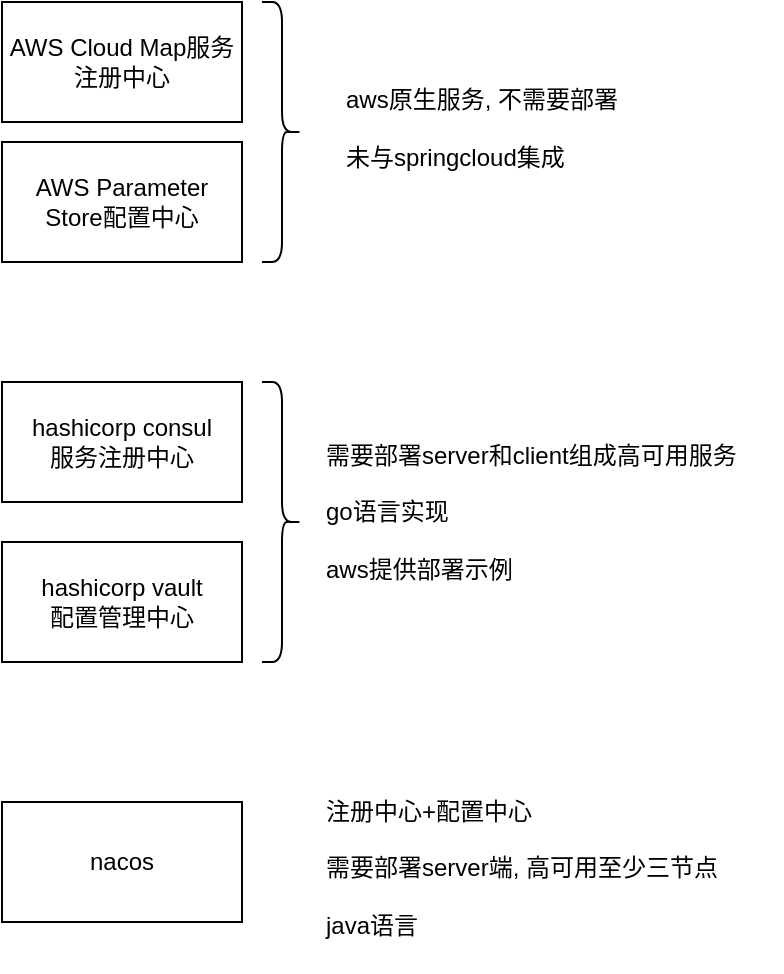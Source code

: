 <mxfile version="20.7.4" type="github">
  <diagram id="nmKlhyjXEk2Ih6iH253c" name="第 1 页">
    <mxGraphModel dx="976" dy="660" grid="1" gridSize="10" guides="1" tooltips="1" connect="1" arrows="1" fold="1" page="1" pageScale="1" pageWidth="827" pageHeight="1169" math="0" shadow="0">
      <root>
        <mxCell id="0" />
        <mxCell id="1" parent="0" />
        <mxCell id="GQdBluO_648FcDcBQcId-1" value="hashicorp vault&lt;br&gt;配置管理中心" style="rounded=0;whiteSpace=wrap;html=1;" parent="1" vertex="1">
          <mxGeometry x="120" y="310" width="120" height="60" as="geometry" />
        </mxCell>
        <mxCell id="GQdBluO_648FcDcBQcId-2" value="hashicorp consul&lt;br&gt;服务注册中心" style="rounded=0;whiteSpace=wrap;html=1;" parent="1" vertex="1">
          <mxGeometry x="120" y="230" width="120" height="60" as="geometry" />
        </mxCell>
        <mxCell id="GQdBluO_648FcDcBQcId-3" value="nacos" style="rounded=0;whiteSpace=wrap;html=1;" parent="1" vertex="1">
          <mxGeometry x="120" y="440" width="120" height="60" as="geometry" />
        </mxCell>
        <mxCell id="GQdBluO_648FcDcBQcId-6" value="AWS Cloud Map服务注册中心" style="rounded=0;whiteSpace=wrap;html=1;" parent="1" vertex="1">
          <mxGeometry x="120" y="40" width="120" height="60" as="geometry" />
        </mxCell>
        <mxCell id="GQdBluO_648FcDcBQcId-7" value="aws原生服务, 不需要部署&lt;br&gt;&lt;br&gt;未与springcloud集成" style="text;html=1;strokeColor=none;fillColor=none;align=left;verticalAlign=middle;whiteSpace=wrap;rounded=0;" parent="1" vertex="1">
          <mxGeometry x="290" y="60" width="160" height="85" as="geometry" />
        </mxCell>
        <mxCell id="GQdBluO_648FcDcBQcId-8" value="&lt;div style=&quot;&quot;&gt;需要部署server和client组成高可用服务&lt;/div&gt;&lt;div style=&quot;&quot;&gt;&lt;br&gt;&lt;/div&gt;&lt;div style=&quot;&quot;&gt;go语言实现&lt;/div&gt;&lt;div style=&quot;&quot;&gt;&lt;br&gt;&lt;/div&gt;&lt;div style=&quot;&quot;&gt;aws提供部署示例&lt;/div&gt;" style="text;html=1;strokeColor=none;fillColor=none;align=left;verticalAlign=middle;whiteSpace=wrap;rounded=0;" parent="1" vertex="1">
          <mxGeometry x="280" y="230" width="230" height="130" as="geometry" />
        </mxCell>
        <mxCell id="GQdBluO_648FcDcBQcId-9" value="" style="shape=curlyBracket;whiteSpace=wrap;html=1;rounded=1;flipH=1;" parent="1" vertex="1">
          <mxGeometry x="250" y="40" width="20" height="130" as="geometry" />
        </mxCell>
        <mxCell id="GQdBluO_648FcDcBQcId-10" value="" style="shape=curlyBracket;whiteSpace=wrap;html=1;rounded=1;flipH=1;" parent="1" vertex="1">
          <mxGeometry x="250" y="230" width="20" height="140" as="geometry" />
        </mxCell>
        <mxCell id="GQdBluO_648FcDcBQcId-12" value="AWS Parameter Store配置中心" style="rounded=0;whiteSpace=wrap;html=1;" parent="1" vertex="1">
          <mxGeometry x="120" y="110" width="120" height="60" as="geometry" />
        </mxCell>
        <mxCell id="kYNvWG7T2KGYoYmtbhhu-1" value="注册中心+配置中心&lt;br&gt;&lt;br&gt;需要部署server端, 高可用至少三节点&lt;br&gt;&lt;br&gt;java语言" style="text;html=1;strokeColor=none;fillColor=none;align=left;verticalAlign=middle;whiteSpace=wrap;rounded=0;" parent="1" vertex="1">
          <mxGeometry x="280" y="420" width="220" height="105" as="geometry" />
        </mxCell>
      </root>
    </mxGraphModel>
  </diagram>
</mxfile>
